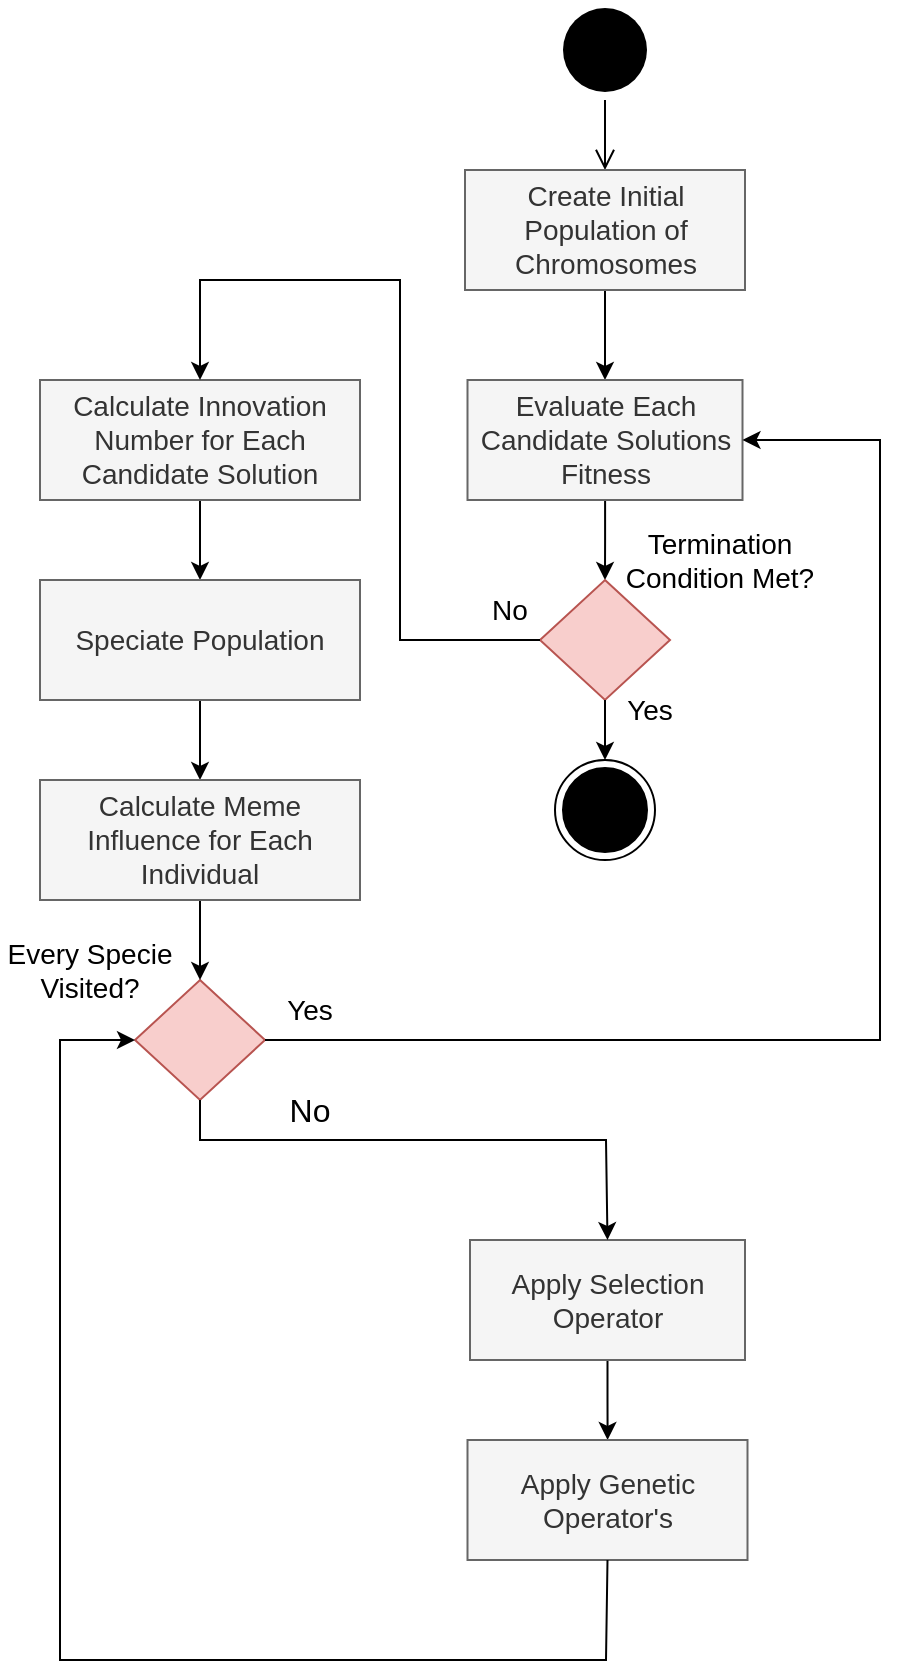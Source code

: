 <mxfile version="27.1.6">
  <diagram name="Page-1" id="rl7kKI1_tcdl3NZg0MxB">
    <mxGraphModel dx="2210" dy="795" grid="1" gridSize="10" guides="1" tooltips="1" connect="1" arrows="1" fold="1" page="1" pageScale="1" pageWidth="850" pageHeight="1100" math="0" shadow="0">
      <root>
        <mxCell id="0" />
        <mxCell id="1" parent="0" />
        <mxCell id="h4-Hm8CISBVpRldtFiKy-2" value="" style="ellipse;html=1;shape=startState;fillColor=#000000;strokeColor=none;" vertex="1" parent="1">
          <mxGeometry x="147.5" y="70" width="50" height="50" as="geometry" />
        </mxCell>
        <mxCell id="h4-Hm8CISBVpRldtFiKy-3" value="" style="edgeStyle=orthogonalEdgeStyle;html=1;verticalAlign=bottom;endArrow=open;endSize=8;strokeColor=#000000;rounded=0;entryX=0.5;entryY=0;entryDx=0;entryDy=0;" edge="1" source="h4-Hm8CISBVpRldtFiKy-2" parent="1" target="h4-Hm8CISBVpRldtFiKy-4">
          <mxGeometry relative="1" as="geometry">
            <mxPoint x="265" y="160" as="targetPoint" />
          </mxGeometry>
        </mxCell>
        <mxCell id="h4-Hm8CISBVpRldtFiKy-6" style="edgeStyle=orthogonalEdgeStyle;rounded=0;orthogonalLoop=1;jettySize=auto;html=1;entryX=0.5;entryY=0;entryDx=0;entryDy=0;" edge="1" parent="1" source="h4-Hm8CISBVpRldtFiKy-4" target="h4-Hm8CISBVpRldtFiKy-5">
          <mxGeometry relative="1" as="geometry">
            <mxPoint x="110" y="270" as="targetPoint" />
          </mxGeometry>
        </mxCell>
        <mxCell id="h4-Hm8CISBVpRldtFiKy-4" value="Create Initial Population of Chromosomes" style="html=1;whiteSpace=wrap;fillColor=#f5f5f5;fontColor=#333333;strokeColor=#666666;fontSize=14;" vertex="1" parent="1">
          <mxGeometry x="102.5" y="155" width="140" height="60" as="geometry" />
        </mxCell>
        <mxCell id="h4-Hm8CISBVpRldtFiKy-43" value="" style="edgeStyle=orthogonalEdgeStyle;rounded=0;orthogonalLoop=1;jettySize=auto;html=1;" edge="1" parent="1" source="h4-Hm8CISBVpRldtFiKy-5" target="h4-Hm8CISBVpRldtFiKy-39">
          <mxGeometry relative="1" as="geometry" />
        </mxCell>
        <mxCell id="h4-Hm8CISBVpRldtFiKy-5" value="Evaluate Each Candidate Solutions Fitness" style="html=1;whiteSpace=wrap;fillColor=#f5f5f5;fontColor=#333333;strokeColor=#666666;fontSize=14;" vertex="1" parent="1">
          <mxGeometry x="103.75" y="260" width="137.5" height="60" as="geometry" />
        </mxCell>
        <mxCell id="h4-Hm8CISBVpRldtFiKy-54" value="" style="edgeStyle=orthogonalEdgeStyle;rounded=0;orthogonalLoop=1;jettySize=auto;html=1;" edge="1" parent="1" source="h4-Hm8CISBVpRldtFiKy-7" target="h4-Hm8CISBVpRldtFiKy-9">
          <mxGeometry relative="1" as="geometry" />
        </mxCell>
        <mxCell id="h4-Hm8CISBVpRldtFiKy-7" value="Calculate Innovation Number for Each Candidate Solution" style="html=1;whiteSpace=wrap;fillColor=#f5f5f5;fontColor=#333333;strokeColor=#666666;fontSize=14;" vertex="1" parent="1">
          <mxGeometry x="-110" y="260" width="160" height="60" as="geometry" />
        </mxCell>
        <mxCell id="h4-Hm8CISBVpRldtFiKy-56" value="" style="edgeStyle=orthogonalEdgeStyle;rounded=0;orthogonalLoop=1;jettySize=auto;html=1;" edge="1" parent="1" source="h4-Hm8CISBVpRldtFiKy-9" target="h4-Hm8CISBVpRldtFiKy-55">
          <mxGeometry relative="1" as="geometry" />
        </mxCell>
        <mxCell id="h4-Hm8CISBVpRldtFiKy-9" value="Speciate Population" style="whiteSpace=wrap;html=1;fillColor=#f5f5f5;fontColor=#333333;strokeColor=#666666;fontSize=14;" vertex="1" parent="1">
          <mxGeometry x="-110" y="360" width="160" height="60" as="geometry" />
        </mxCell>
        <mxCell id="h4-Hm8CISBVpRldtFiKy-17" value="" style="rhombus;whiteSpace=wrap;html=1;fillColor=#f8cecc;strokeColor=#b85450;" vertex="1" parent="1">
          <mxGeometry x="-62.5" y="560" width="65" height="60" as="geometry" />
        </mxCell>
        <mxCell id="h4-Hm8CISBVpRldtFiKy-23" value="Every Specie Visited?" style="text;html=1;align=center;verticalAlign=middle;whiteSpace=wrap;rounded=0;fontSize=14;" vertex="1" parent="1">
          <mxGeometry x="-130" y="540" width="90" height="30" as="geometry" />
        </mxCell>
        <mxCell id="h4-Hm8CISBVpRldtFiKy-61" value="" style="edgeStyle=orthogonalEdgeStyle;rounded=0;orthogonalLoop=1;jettySize=auto;html=1;" edge="1" parent="1" source="h4-Hm8CISBVpRldtFiKy-24" target="h4-Hm8CISBVpRldtFiKy-25">
          <mxGeometry relative="1" as="geometry" />
        </mxCell>
        <mxCell id="h4-Hm8CISBVpRldtFiKy-24" value="Apply Selection Operator" style="html=1;whiteSpace=wrap;fillColor=#f5f5f5;fontColor=#333333;strokeColor=#666666;fontSize=14;" vertex="1" parent="1">
          <mxGeometry x="105" y="690" width="137.5" height="60" as="geometry" />
        </mxCell>
        <mxCell id="h4-Hm8CISBVpRldtFiKy-25" value="Apply Genetic Operator&#39;s" style="html=1;whiteSpace=wrap;fillColor=#f5f5f5;fontColor=#333333;strokeColor=#666666;fontSize=14;" vertex="1" parent="1">
          <mxGeometry x="103.75" y="790" width="140" height="60" as="geometry" />
        </mxCell>
        <mxCell id="h4-Hm8CISBVpRldtFiKy-39" value="" style="rhombus;whiteSpace=wrap;html=1;fillColor=#f8cecc;strokeColor=#b85450;" vertex="1" parent="1">
          <mxGeometry x="140" y="360" width="65" height="60" as="geometry" />
        </mxCell>
        <mxCell id="h4-Hm8CISBVpRldtFiKy-44" value="Termination Condition Met?" style="text;html=1;align=center;verticalAlign=middle;whiteSpace=wrap;rounded=0;fontSize=14;" vertex="1" parent="1">
          <mxGeometry x="170" y="330" width="120" height="40" as="geometry" />
        </mxCell>
        <mxCell id="h4-Hm8CISBVpRldtFiKy-46" value="" style="ellipse;html=1;shape=endState;fillColor=#000000;strokeColor=light-dark(#000000, #ff9090);" vertex="1" parent="1">
          <mxGeometry x="147.5" y="450" width="50" height="50" as="geometry" />
        </mxCell>
        <mxCell id="h4-Hm8CISBVpRldtFiKy-48" value="" style="endArrow=classic;html=1;rounded=0;entryX=0.5;entryY=0;entryDx=0;entryDy=0;exitX=0.5;exitY=1;exitDx=0;exitDy=0;" edge="1" parent="1" source="h4-Hm8CISBVpRldtFiKy-39" target="h4-Hm8CISBVpRldtFiKy-46">
          <mxGeometry width="50" height="50" relative="1" as="geometry">
            <mxPoint x="200" y="460" as="sourcePoint" />
            <mxPoint x="390" y="420" as="targetPoint" />
          </mxGeometry>
        </mxCell>
        <mxCell id="h4-Hm8CISBVpRldtFiKy-53" value="" style="endArrow=classic;html=1;rounded=0;exitX=0;exitY=0.5;exitDx=0;exitDy=0;entryX=0.5;entryY=0;entryDx=0;entryDy=0;" edge="1" parent="1" source="h4-Hm8CISBVpRldtFiKy-39" target="h4-Hm8CISBVpRldtFiKy-7">
          <mxGeometry width="50" height="50" relative="1" as="geometry">
            <mxPoint x="-30" y="240" as="sourcePoint" />
            <mxPoint x="20" y="190" as="targetPoint" />
            <Array as="points">
              <mxPoint x="70" y="390" />
              <mxPoint x="70" y="210" />
              <mxPoint x="-30" y="210" />
            </Array>
          </mxGeometry>
        </mxCell>
        <mxCell id="h4-Hm8CISBVpRldtFiKy-58" value="" style="edgeStyle=orthogonalEdgeStyle;rounded=0;orthogonalLoop=1;jettySize=auto;html=1;" edge="1" parent="1" source="h4-Hm8CISBVpRldtFiKy-55" target="h4-Hm8CISBVpRldtFiKy-17">
          <mxGeometry relative="1" as="geometry" />
        </mxCell>
        <mxCell id="h4-Hm8CISBVpRldtFiKy-55" value="Calculate Meme Influence for Each Individual" style="whiteSpace=wrap;html=1;fillColor=#f5f5f5;fontColor=#333333;strokeColor=#666666;fontSize=14;" vertex="1" parent="1">
          <mxGeometry x="-110" y="460" width="160" height="60" as="geometry" />
        </mxCell>
        <mxCell id="h4-Hm8CISBVpRldtFiKy-60" value="" style="endArrow=classic;html=1;rounded=0;exitX=0.5;exitY=1;exitDx=0;exitDy=0;entryX=0.5;entryY=0;entryDx=0;entryDy=0;" edge="1" parent="1" source="h4-Hm8CISBVpRldtFiKy-17" target="h4-Hm8CISBVpRldtFiKy-24">
          <mxGeometry width="50" height="50" relative="1" as="geometry">
            <mxPoint x="80" y="620" as="sourcePoint" />
            <mxPoint x="130" y="570" as="targetPoint" />
            <Array as="points">
              <mxPoint x="-30" y="640" />
              <mxPoint x="173" y="640" />
            </Array>
          </mxGeometry>
        </mxCell>
        <mxCell id="h4-Hm8CISBVpRldtFiKy-62" value="" style="endArrow=classic;html=1;rounded=0;exitX=0.5;exitY=1;exitDx=0;exitDy=0;entryX=0;entryY=0.5;entryDx=0;entryDy=0;" edge="1" parent="1" source="h4-Hm8CISBVpRldtFiKy-25" target="h4-Hm8CISBVpRldtFiKy-17">
          <mxGeometry width="50" height="50" relative="1" as="geometry">
            <mxPoint x="172.5" y="960" as="sourcePoint" />
            <mxPoint x="-110" y="900" as="targetPoint" />
            <Array as="points">
              <mxPoint x="173" y="900" />
              <mxPoint x="-100" y="900" />
              <mxPoint x="-100" y="800" />
              <mxPoint x="-100" y="590" />
            </Array>
          </mxGeometry>
        </mxCell>
        <mxCell id="h4-Hm8CISBVpRldtFiKy-63" value="" style="endArrow=classic;html=1;rounded=0;exitX=1;exitY=0.5;exitDx=0;exitDy=0;entryX=1;entryY=0.5;entryDx=0;entryDy=0;" edge="1" parent="1" source="h4-Hm8CISBVpRldtFiKy-17" target="h4-Hm8CISBVpRldtFiKy-5">
          <mxGeometry width="50" height="50" relative="1" as="geometry">
            <mxPoint x="80" y="590" as="sourcePoint" />
            <mxPoint x="130" y="540" as="targetPoint" />
            <Array as="points">
              <mxPoint x="310" y="590" />
              <mxPoint x="310" y="290" />
            </Array>
          </mxGeometry>
        </mxCell>
        <mxCell id="h4-Hm8CISBVpRldtFiKy-65" value="Yes" style="text;html=1;align=center;verticalAlign=middle;whiteSpace=wrap;rounded=0;fontSize=14;" vertex="1" parent="1">
          <mxGeometry x="-20" y="560" width="90" height="30" as="geometry" />
        </mxCell>
        <mxCell id="h4-Hm8CISBVpRldtFiKy-66" value="No" style="text;html=1;align=center;verticalAlign=middle;whiteSpace=wrap;rounded=0;fontSize=16;" vertex="1" parent="1">
          <mxGeometry x="-20" y="610" width="90" height="30" as="geometry" />
        </mxCell>
        <mxCell id="h4-Hm8CISBVpRldtFiKy-67" value="Yes" style="text;html=1;align=center;verticalAlign=middle;whiteSpace=wrap;rounded=0;fontSize=14;" vertex="1" parent="1">
          <mxGeometry x="150" y="410" width="90" height="30" as="geometry" />
        </mxCell>
        <mxCell id="h4-Hm8CISBVpRldtFiKy-68" value="No" style="text;html=1;align=center;verticalAlign=middle;whiteSpace=wrap;rounded=0;fontSize=14;" vertex="1" parent="1">
          <mxGeometry x="80" y="360" width="90" height="30" as="geometry" />
        </mxCell>
      </root>
    </mxGraphModel>
  </diagram>
</mxfile>
